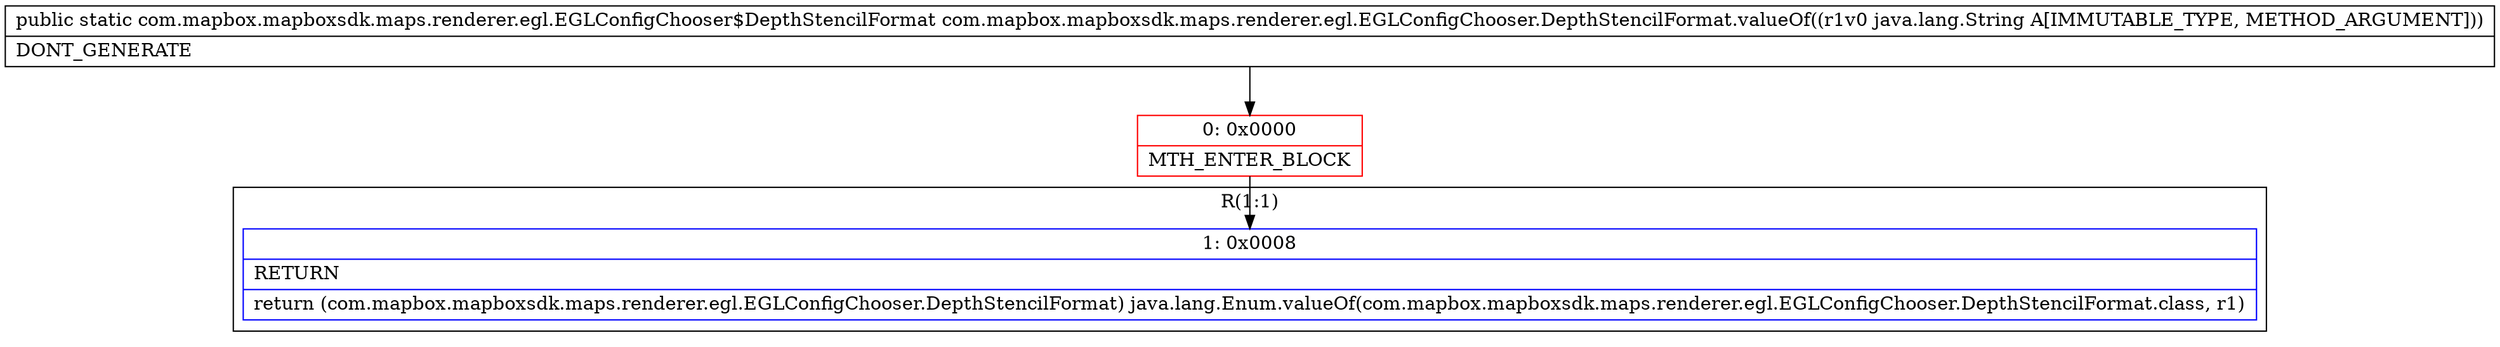 digraph "CFG forcom.mapbox.mapboxsdk.maps.renderer.egl.EGLConfigChooser.DepthStencilFormat.valueOf(Ljava\/lang\/String;)Lcom\/mapbox\/mapboxsdk\/maps\/renderer\/egl\/EGLConfigChooser$DepthStencilFormat;" {
subgraph cluster_Region_602235741 {
label = "R(1:1)";
node [shape=record,color=blue];
Node_1 [shape=record,label="{1\:\ 0x0008|RETURN\l|return (com.mapbox.mapboxsdk.maps.renderer.egl.EGLConfigChooser.DepthStencilFormat) java.lang.Enum.valueOf(com.mapbox.mapboxsdk.maps.renderer.egl.EGLConfigChooser.DepthStencilFormat.class, r1)\l}"];
}
Node_0 [shape=record,color=red,label="{0\:\ 0x0000|MTH_ENTER_BLOCK\l}"];
MethodNode[shape=record,label="{public static com.mapbox.mapboxsdk.maps.renderer.egl.EGLConfigChooser$DepthStencilFormat com.mapbox.mapboxsdk.maps.renderer.egl.EGLConfigChooser.DepthStencilFormat.valueOf((r1v0 java.lang.String A[IMMUTABLE_TYPE, METHOD_ARGUMENT]))  | DONT_GENERATE\l}"];
MethodNode -> Node_0;
Node_0 -> Node_1;
}

